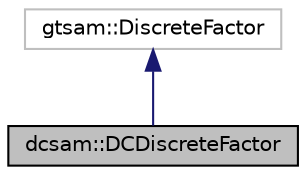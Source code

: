 digraph "dcsam::DCDiscreteFactor"
{
 // LATEX_PDF_SIZE
  edge [fontname="Helvetica",fontsize="10",labelfontname="Helvetica",labelfontsize="10"];
  node [fontname="Helvetica",fontsize="10",shape=record];
  Node1 [label="dcsam::DCDiscreteFactor",height=0.2,width=0.4,color="black", fillcolor="grey75", style="filled", fontcolor="black",tooltip="Implementation of a discrete-continuous factor. This is used internally within the DCSAM solver...."];
  Node2 -> Node1 [dir="back",color="midnightblue",fontsize="10",style="solid",fontname="Helvetica"];
  Node2 [label="gtsam::DiscreteFactor",height=0.2,width=0.4,color="grey75", fillcolor="white", style="filled",tooltip=" "];
}
